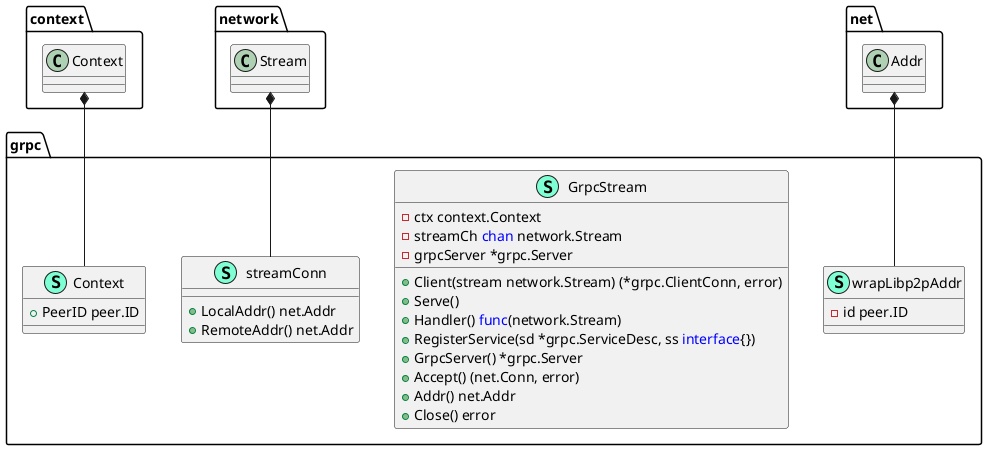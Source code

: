 @startuml
namespace grpc {
    class Context << (S,Aquamarine) >> {
        + PeerID peer.ID

    }
    class GrpcStream << (S,Aquamarine) >> {
        - ctx context.Context
        - streamCh <font color=blue>chan</font> network.Stream
        - grpcServer *grpc.Server

        + Client(stream network.Stream) (*grpc.ClientConn, error)
        + Serve() 
        + Handler() <font color=blue>func</font>(network.Stream) 
        + RegisterService(sd *grpc.ServiceDesc, ss <font color=blue>interface</font>{}) 
        + GrpcServer() *grpc.Server
        + Accept() (net.Conn, error)
        + Addr() net.Addr
        + Close() error

    }
    class streamConn << (S,Aquamarine) >> {
        + LocalAddr() net.Addr
        + RemoteAddr() net.Addr

    }
    class wrapLibp2pAddr << (S,Aquamarine) >> {
        - id peer.ID

    }
}
"context.Context" *-- "grpc.Context"
"network.Stream" *-- "grpc.streamConn"
"net.Addr" *-- "grpc.wrapLibp2pAddr"


@enduml
